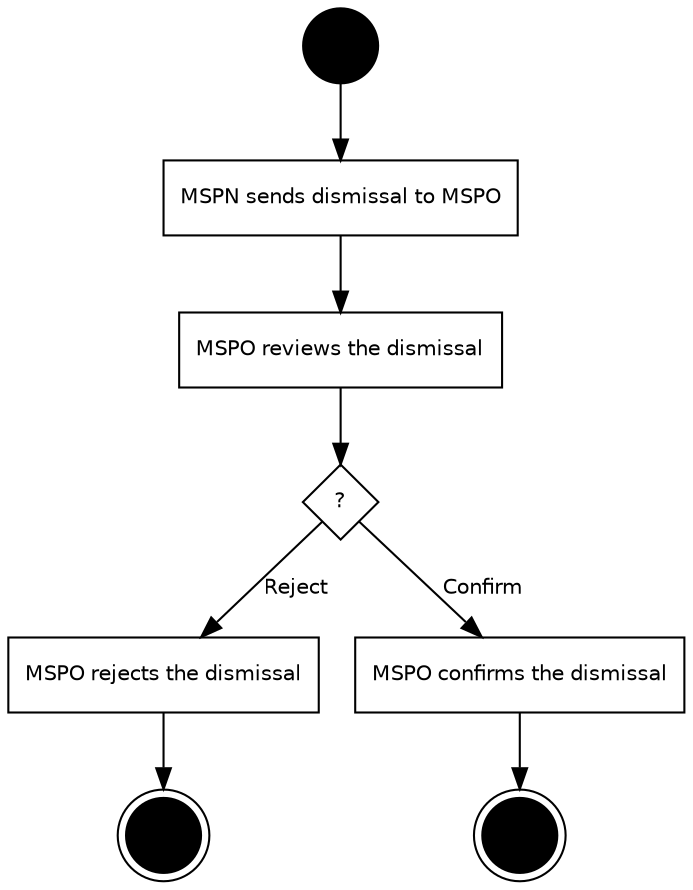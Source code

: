 digraph {
  rankdir=TB;
  node [shape=ellipse, fontname=Helvetica, fontsize=10];
  edge [fontname=Helvetica, fontsize=10];
  Start [shape=circle, label="", width=0.5, style=filled, fillcolor=black];
  End1 [shape=doublecircle, label="", width=0.5, style=filled, fillcolor=black];
  End2 [shape=doublecircle, label="", width=0.5, style=filled, fillcolor=black];
  Gateway1 [shape=diamond, label="?", width=0.5, height=0.5];
  Task1 [shape=box, label="MSPN sends dismissal to MSPO"];
  Task2 [shape=box, label="MSPO reviews the dismissal"];
  Task3 [shape=box, label="MSPO rejects the dismissal"];
  Task4 [shape=box, label="MSPO confirms the dismissal"];
  Start -> Task1;
  Task1 -> Task2;
  Task2 -> Gateway1;
  Gateway1 -> Task3 [label="Reject"];
  Gateway1 -> Task4 [label="Confirm"];
  Task3 -> End1;
  Task4 -> End2;
}